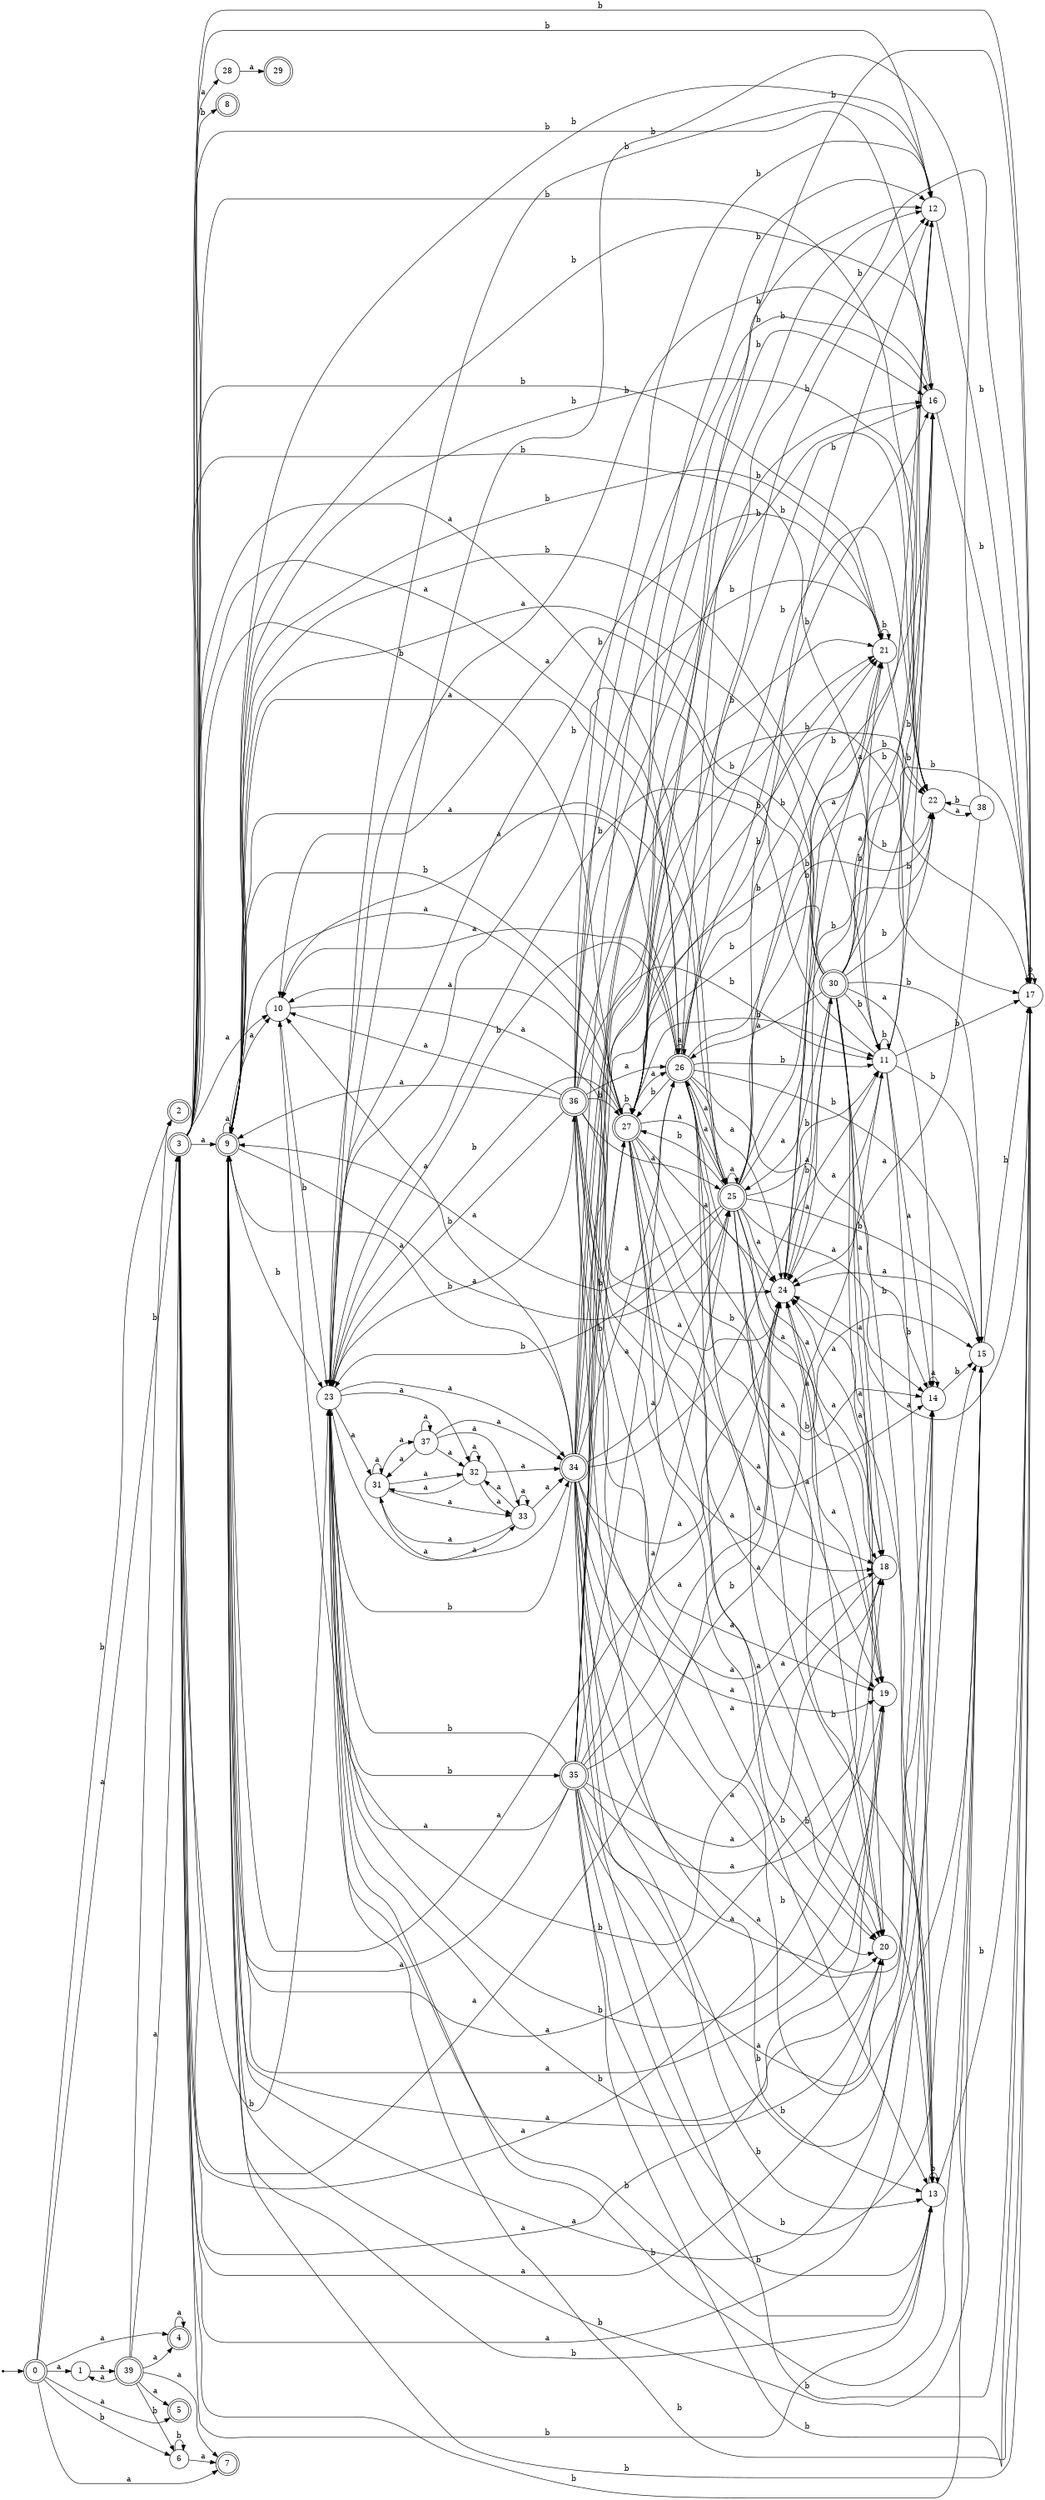 digraph finite_state_machine {
rankdir=LR;
size="20,20";
node [shape = point]; "dummy0"
node [shape = doublecircle]; "0";"dummy0" -> "0";
node [shape = circle]; "1";
node [shape = doublecircle]; "2";node [shape = doublecircle]; "3";node [shape = doublecircle]; "4";node [shape = doublecircle]; "5";node [shape = circle]; "6";
node [shape = doublecircle]; "7";node [shape = doublecircle]; "8";node [shape = doublecircle]; "9";node [shape = circle]; "10";
node [shape = circle]; "11";
node [shape = circle]; "12";
node [shape = circle]; "13";
node [shape = circle]; "14";
node [shape = circle]; "15";
node [shape = circle]; "16";
node [shape = circle]; "17";
node [shape = circle]; "18";
node [shape = circle]; "19";
node [shape = circle]; "20";
node [shape = circle]; "21";
node [shape = circle]; "22";
node [shape = circle]; "23";
node [shape = circle]; "24";
node [shape = doublecircle]; "25";node [shape = doublecircle]; "26";node [shape = doublecircle]; "27";node [shape = circle]; "28";
node [shape = doublecircle]; "29";node [shape = doublecircle]; "30";node [shape = circle]; "31";
node [shape = circle]; "32";
node [shape = circle]; "33";
node [shape = doublecircle]; "34";node [shape = doublecircle]; "35";node [shape = doublecircle]; "36";node [shape = circle]; "37";
node [shape = circle]; "38";
node [shape = doublecircle]; "39";"0" -> "1" [label = "a"];
 "0" -> "3" [label = "a"];
 "0" -> "4" [label = "a"];
 "0" -> "5" [label = "a"];
 "0" -> "7" [label = "a"];
 "0" -> "2" [label = "b"];
 "0" -> "6" [label = "b"];
 "6" -> "6" [label = "b"];
 "6" -> "7" [label = "a"];
 "4" -> "4" [label = "a"];
 "3" -> "8" [label = "b"];
 "3" -> "11" [label = "b"];
 "3" -> "12" [label = "b"];
 "3" -> "13" [label = "b"];
 "3" -> "15" [label = "b"];
 "3" -> "16" [label = "b"];
 "3" -> "17" [label = "b"];
 "3" -> "21" [label = "b"];
 "3" -> "22" [label = "b"];
 "3" -> "23" [label = "b"];
 "3" -> "27" [label = "b"];
 "3" -> "9" [label = "a"];
 "3" -> "10" [label = "a"];
 "3" -> "14" [label = "a"];
 "3" -> "18" [label = "a"];
 "3" -> "19" [label = "a"];
 "3" -> "20" [label = "a"];
 "3" -> "24" [label = "a"];
 "3" -> "25" [label = "a"];
 "3" -> "26" [label = "a"];
 "3" -> "28" [label = "a"];
 "28" -> "29" [label = "a"];
 "27" -> "11" [label = "b"];
 "27" -> "12" [label = "b"];
 "27" -> "13" [label = "b"];
 "27" -> "15" [label = "b"];
 "27" -> "16" [label = "b"];
 "27" -> "17" [label = "b"];
 "27" -> "21" [label = "b"];
 "27" -> "22" [label = "b"];
 "27" -> "23" [label = "b"];
 "27" -> "27" [label = "b"];
 "27" -> "9" [label = "a"];
 "27" -> "10" [label = "a"];
 "27" -> "14" [label = "a"];
 "27" -> "18" [label = "a"];
 "27" -> "19" [label = "a"];
 "27" -> "20" [label = "a"];
 "27" -> "24" [label = "a"];
 "27" -> "25" [label = "a"];
 "27" -> "26" [label = "a"];
 "26" -> "9" [label = "a"];
 "26" -> "10" [label = "a"];
 "26" -> "14" [label = "a"];
 "26" -> "18" [label = "a"];
 "26" -> "19" [label = "a"];
 "26" -> "20" [label = "a"];
 "26" -> "24" [label = "a"];
 "26" -> "25" [label = "a"];
 "26" -> "26" [label = "a"];
 "26" -> "11" [label = "b"];
 "26" -> "12" [label = "b"];
 "26" -> "13" [label = "b"];
 "26" -> "15" [label = "b"];
 "26" -> "16" [label = "b"];
 "26" -> "17" [label = "b"];
 "26" -> "21" [label = "b"];
 "26" -> "22" [label = "b"];
 "26" -> "23" [label = "b"];
 "26" -> "27" [label = "b"];
 "25" -> "9" [label = "a"];
 "25" -> "10" [label = "a"];
 "25" -> "14" [label = "a"];
 "25" -> "18" [label = "a"];
 "25" -> "19" [label = "a"];
 "25" -> "20" [label = "a"];
 "25" -> "24" [label = "a"];
 "25" -> "25" [label = "a"];
 "25" -> "26" [label = "a"];
 "25" -> "11" [label = "b"];
 "25" -> "12" [label = "b"];
 "25" -> "13" [label = "b"];
 "25" -> "15" [label = "b"];
 "25" -> "16" [label = "b"];
 "25" -> "17" [label = "b"];
 "25" -> "21" [label = "b"];
 "25" -> "22" [label = "b"];
 "25" -> "23" [label = "b"];
 "25" -> "27" [label = "b"];
 "24" -> "30" [label = "b"];
 "30" -> "9" [label = "a"];
 "30" -> "10" [label = "a"];
 "30" -> "14" [label = "a"];
 "30" -> "18" [label = "a"];
 "30" -> "19" [label = "a"];
 "30" -> "20" [label = "a"];
 "30" -> "24" [label = "a"];
 "30" -> "25" [label = "a"];
 "30" -> "26" [label = "a"];
 "30" -> "11" [label = "b"];
 "30" -> "12" [label = "b"];
 "30" -> "13" [label = "b"];
 "30" -> "15" [label = "b"];
 "30" -> "16" [label = "b"];
 "30" -> "17" [label = "b"];
 "30" -> "21" [label = "b"];
 "30" -> "22" [label = "b"];
 "30" -> "23" [label = "b"];
 "30" -> "27" [label = "b"];
 "23" -> "32" [label = "a"];
 "23" -> "33" [label = "a"];
 "23" -> "34" [label = "a"];
 "23" -> "31" [label = "a"];
 "23" -> "35" [label = "b"];
 "23" -> "36" [label = "b"];
 "36" -> "11" [label = "b"];
 "36" -> "12" [label = "b"];
 "36" -> "13" [label = "b"];
 "36" -> "15" [label = "b"];
 "36" -> "16" [label = "b"];
 "36" -> "17" [label = "b"];
 "36" -> "21" [label = "b"];
 "36" -> "22" [label = "b"];
 "36" -> "23" [label = "b"];
 "36" -> "27" [label = "b"];
 "36" -> "9" [label = "a"];
 "36" -> "10" [label = "a"];
 "36" -> "14" [label = "a"];
 "36" -> "18" [label = "a"];
 "36" -> "19" [label = "a"];
 "36" -> "20" [label = "a"];
 "36" -> "24" [label = "a"];
 "36" -> "25" [label = "a"];
 "36" -> "26" [label = "a"];
 "35" -> "11" [label = "b"];
 "35" -> "12" [label = "b"];
 "35" -> "13" [label = "b"];
 "35" -> "15" [label = "b"];
 "35" -> "16" [label = "b"];
 "35" -> "17" [label = "b"];
 "35" -> "21" [label = "b"];
 "35" -> "22" [label = "b"];
 "35" -> "23" [label = "b"];
 "35" -> "27" [label = "b"];
 "35" -> "9" [label = "a"];
 "35" -> "10" [label = "a"];
 "35" -> "14" [label = "a"];
 "35" -> "18" [label = "a"];
 "35" -> "19" [label = "a"];
 "35" -> "20" [label = "a"];
 "35" -> "24" [label = "a"];
 "35" -> "25" [label = "a"];
 "35" -> "26" [label = "a"];
 "34" -> "11" [label = "b"];
 "34" -> "12" [label = "b"];
 "34" -> "13" [label = "b"];
 "34" -> "15" [label = "b"];
 "34" -> "16" [label = "b"];
 "34" -> "17" [label = "b"];
 "34" -> "21" [label = "b"];
 "34" -> "22" [label = "b"];
 "34" -> "23" [label = "b"];
 "34" -> "27" [label = "b"];
 "34" -> "9" [label = "a"];
 "34" -> "10" [label = "a"];
 "34" -> "14" [label = "a"];
 "34" -> "18" [label = "a"];
 "34" -> "19" [label = "a"];
 "34" -> "20" [label = "a"];
 "34" -> "24" [label = "a"];
 "34" -> "25" [label = "a"];
 "34" -> "26" [label = "a"];
 "33" -> "32" [label = "a"];
 "33" -> "33" [label = "a"];
 "33" -> "34" [label = "a"];
 "33" -> "31" [label = "a"];
 "32" -> "32" [label = "a"];
 "32" -> "33" [label = "a"];
 "32" -> "34" [label = "a"];
 "32" -> "31" [label = "a"];
 "31" -> "32" [label = "a"];
 "31" -> "33" [label = "a"];
 "31" -> "34" [label = "a"];
 "31" -> "37" [label = "a"];
 "31" -> "31" [label = "a"];
 "37" -> "32" [label = "a"];
 "37" -> "33" [label = "a"];
 "37" -> "34" [label = "a"];
 "37" -> "37" [label = "a"];
 "37" -> "31" [label = "a"];
 "22" -> "38" [label = "a"];
 "38" -> "22" [label = "b"];
 "38" -> "23" [label = "b"];
 "38" -> "24" [label = "a"];
 "21" -> "21" [label = "b"];
 "21" -> "22" [label = "b"];
 "21" -> "23" [label = "b"];
 "21" -> "24" [label = "a"];
 "20" -> "23" [label = "b"];
 "20" -> "24" [label = "a"];
 "19" -> "23" [label = "b"];
 "19" -> "24" [label = "a"];
 "18" -> "23" [label = "b"];
 "18" -> "24" [label = "a"];
 "17" -> "17" [label = "b"];
 "17" -> "23" [label = "b"];
 "17" -> "24" [label = "a"];
 "16" -> "17" [label = "b"];
 "16" -> "23" [label = "b"];
 "16" -> "24" [label = "a"];
 "15" -> "17" [label = "b"];
 "15" -> "23" [label = "b"];
 "15" -> "24" [label = "a"];
 "14" -> "14" [label = "a"];
 "14" -> "15" [label = "b"];
 "13" -> "17" [label = "b"];
 "13" -> "13" [label = "b"];
 "13" -> "23" [label = "b"];
 "13" -> "24" [label = "a"];
 "12" -> "17" [label = "b"];
 "12" -> "23" [label = "b"];
 "12" -> "24" [label = "a"];
 "11" -> "16" [label = "b"];
 "11" -> "17" [label = "b"];
 "11" -> "23" [label = "b"];
 "11" -> "11" [label = "b"];
 "11" -> "12" [label = "b"];
 "11" -> "13" [label = "b"];
 "11" -> "15" [label = "b"];
 "11" -> "24" [label = "a"];
 "11" -> "14" [label = "a"];
 "10" -> "23" [label = "b"];
 "10" -> "24" [label = "a"];
 "9" -> "9" [label = "a"];
 "9" -> "10" [label = "a"];
 "9" -> "14" [label = "a"];
 "9" -> "18" [label = "a"];
 "9" -> "19" [label = "a"];
 "9" -> "20" [label = "a"];
 "9" -> "24" [label = "a"];
 "9" -> "25" [label = "a"];
 "9" -> "26" [label = "a"];
 "9" -> "11" [label = "b"];
 "9" -> "12" [label = "b"];
 "9" -> "13" [label = "b"];
 "9" -> "15" [label = "b"];
 "9" -> "16" [label = "b"];
 "9" -> "17" [label = "b"];
 "9" -> "21" [label = "b"];
 "9" -> "22" [label = "b"];
 "9" -> "23" [label = "b"];
 "9" -> "27" [label = "b"];
 "1" -> "39" [label = "a"];
 "39" -> "1" [label = "a"];
 "39" -> "3" [label = "a"];
 "39" -> "4" [label = "a"];
 "39" -> "5" [label = "a"];
 "39" -> "7" [label = "a"];
 "39" -> "2" [label = "b"];
 "39" -> "6" [label = "b"];
 }
